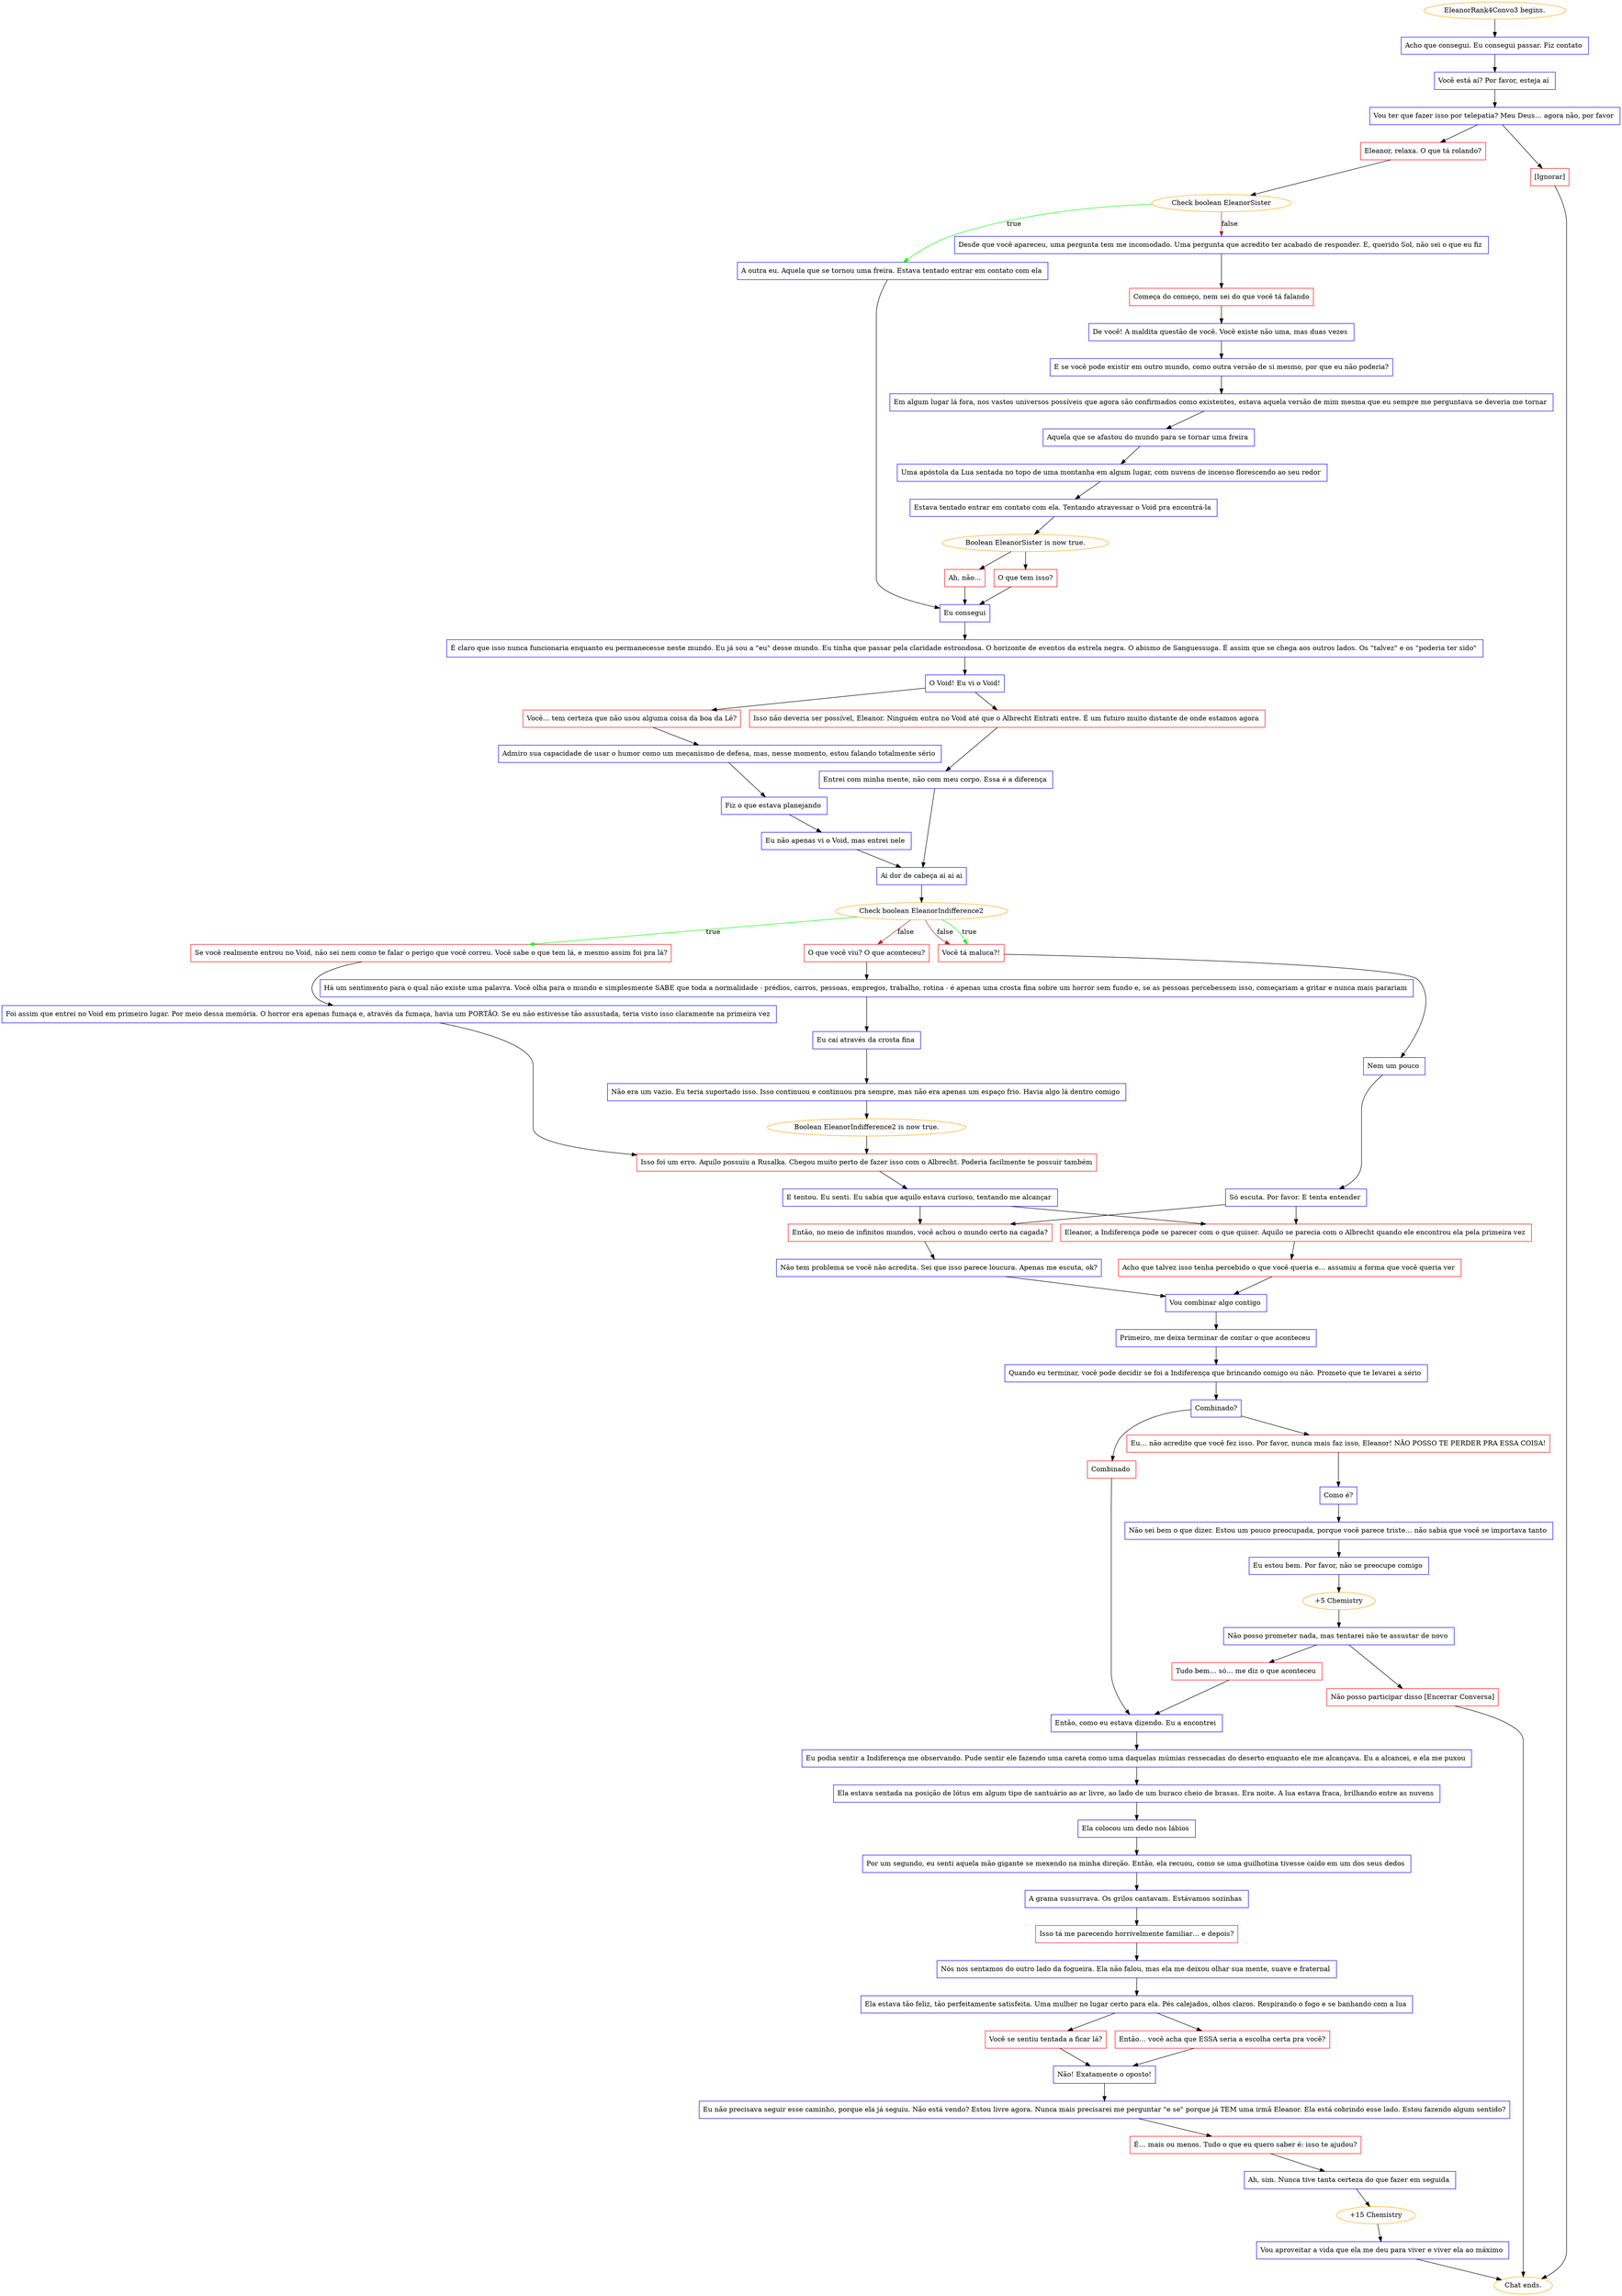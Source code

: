 digraph {
	"EleanorRank4Convo3 begins." [color=orange];
		"EleanorRank4Convo3 begins." -> j1884950955;
	j1884950955 [label="Acho que consegui. Eu consegui passar. Fiz contato ",shape=box,color=blue];
		j1884950955 -> j1453754585;
	j1453754585 [label="Você está aí? Por favor, esteja aí ",shape=box,color=blue];
		j1453754585 -> j3579099150;
	j3579099150 [label="Vou ter que fazer isso por telepatia? Meu Deus… agora não, por favor ",shape=box,color=blue];
		j3579099150 -> j1559304844;
		j3579099150 -> j1678137900;
	j1559304844 [label="Eleanor, relaxa. O que tá rolando?",shape=box,color=red];
		j1559304844 -> j654081298;
	j1678137900 [label="[Ignorar]",shape=box,color=red];
		j1678137900 -> "Chat ends.";
	j654081298 [label="Check boolean EleanorSister",color=orange];
		j654081298 -> j326201567 [label=true,color=green];
		j654081298 -> j4235714416 [label=false,color=brown];
	"Chat ends." [color=orange];
	j326201567 [label="A outra eu. Aquela que se tornou uma freira. Estava tentado entrar em contato com ela ",shape=box,color=blue];
		j326201567 -> j868658381;
	j4235714416 [label="Desde que você apareceu, uma pergunta tem me incomodado. Uma pergunta que acredito ter acabado de responder. E, querido Sol, não sei o que eu fiz ",shape=box,color=blue];
		j4235714416 -> j226012889;
	j868658381 [label="Eu consegui",shape=box,color=blue];
		j868658381 -> j3301824734;
	j226012889 [label="Começa do começo, nem sei do que você tá falando",shape=box,color=red];
		j226012889 -> j1794774137;
	j3301824734 [label="É claro que isso nunca funcionaria enquanto eu permanecesse neste mundo. Eu já sou a \"eu\" desse mundo. Eu tinha que passar pela claridade estrondosa. O horizonte de eventos da estrela negra. O abismo de Sanguessuga. É assim que se chega aos outros lados. Os \"talvez\" e os \"poderia ter sido\" ",shape=box,color=blue];
		j3301824734 -> j989864963;
	j1794774137 [label="De você! A maldita questão de você. Você existe não uma, mas duas vezes ",shape=box,color=blue];
		j1794774137 -> j307417043;
	j989864963 [label="O Void! Eu vi o Void!",shape=box,color=blue];
		j989864963 -> j2981777216;
		j989864963 -> j53257494;
	j307417043 [label="E se você pode existir em outro mundo, como outra versão de si mesmo, por que eu não poderia?",shape=box,color=blue];
		j307417043 -> j3631312716;
	j2981777216 [label="Você… tem certeza que não usou alguma coisa da boa da Lê?",shape=box,color=red];
		j2981777216 -> j2444119067;
	j53257494 [label="Isso não deveria ser possível, Eleanor. Ninguém entra no Void até que o Albrecht Entrati entre. É um futuro muito distante de onde estamos agora ",shape=box,color=red];
		j53257494 -> j756532193;
	j3631312716 [label="Em algum lugar lá fora, nos vastos universos possíveis que agora são confirmados como existentes, estava aquela versão de mim mesma que eu sempre me perguntava se deveria me tornar ",shape=box,color=blue];
		j3631312716 -> j1295787091;
	j2444119067 [label="Admiro sua capacidade de usar o humor como um mecanismo de defesa, mas, nesse momento, estou falando totalmente sério ",shape=box,color=blue];
		j2444119067 -> j192308770;
	j756532193 [label="Entrei com minha mente, não com meu corpo. Essa é a diferença ",shape=box,color=blue];
		j756532193 -> j698259399;
	j1295787091 [label="Aquela que se afastou do mundo para se tornar uma freira ",shape=box,color=blue];
		j1295787091 -> j3742712457;
	j192308770 [label="Fiz o que estava planejando ",shape=box,color=blue];
		j192308770 -> j2389774238;
	j698259399 [label="Ai dor de cabeça ai ai ai",shape=box,color=blue];
		j698259399 -> j3014708669;
	j3742712457 [label="Uma apóstola da Lua sentada no topo de uma montanha em algum lugar, com nuvens de incenso florescendo ao seu redor ",shape=box,color=blue];
		j3742712457 -> j1413467945;
	j2389774238 [label="Eu não apenas vi o Void, mas entrei nele ",shape=box,color=blue];
		j2389774238 -> j698259399;
	j3014708669 [label="Check boolean EleanorIndifference2",color=orange];
		j3014708669 -> j1265004624 [label=true,color=green];
		j3014708669 -> j4006607258 [label=true,color=green];
		j3014708669 -> j1199762535 [label=false,color=brown];
		j3014708669 -> j4006607258 [label=false,color=brown];
	j1413467945 [label="Estava tentado entrar em contato com ela. Tentando atravessar o Void pra encontrá-la ",shape=box,color=blue];
		j1413467945 -> j3212129121;
	j1265004624 [label="Se você realmente entrou no Void, não sei nem como te falar o perigo que você correu. Você sabe o que tem lá, e mesmo assim foi pra lá?",shape=box,color=red];
		j1265004624 -> j2167638526;
	j4006607258 [label="Você tá maluca?!",shape=box,color=red];
		j4006607258 -> j3767447490;
	j1199762535 [label="O que você viu? O que aconteceu?",shape=box,color=red];
		j1199762535 -> j3763847004;
	j3212129121 [label="Boolean EleanorSister is now true.",color=orange];
		j3212129121 -> j2774927563;
		j3212129121 -> j2391382653;
	j2167638526 [label="Foi assim que entrei no Void em primeiro lugar. Por meio dessa memória. O horror era apenas fumaça e, através da fumaça, havia um PORTÃO. Se eu não estivesse tão assustada, teria visto isso claramente na primeira vez ",shape=box,color=blue];
		j2167638526 -> j3148464122;
	j3767447490 [label="Nem um pouco ",shape=box,color=blue];
		j3767447490 -> j4226339848;
	j3763847004 [label="Há um sentimento para o qual não existe uma palavra. Você olha para o mundo e simplesmente SABE que toda a normalidade - prédios, carros, pessoas, empregos, trabalho, rotina - é apenas uma crosta fina sobre um horror sem fundo e, se as pessoas percebessem isso, começariam a gritar e nunca mais parariam ",shape=box,color=blue];
		j3763847004 -> j2662769554;
	j2774927563 [label="Ah, não…",shape=box,color=red];
		j2774927563 -> j868658381;
	j2391382653 [label="O que tem isso?",shape=box,color=red];
		j2391382653 -> j868658381;
	j3148464122 [label="Isso foi um erro. Aquilo possuiu a Rusalka. Chegou muito perto de fazer isso com o Albrecht. Poderia facilmente te possuir também",shape=box,color=red];
		j3148464122 -> j931455294;
	j4226339848 [label="Só escuta. Por favor. E tenta entender ",shape=box,color=blue];
		j4226339848 -> j3989479949;
		j4226339848 -> j615878379;
	j2662769554 [label="Eu caí através da crosta fina ",shape=box,color=blue];
		j2662769554 -> j3947146520;
	j931455294 [label="E tentou. Eu senti. Eu sabia que aquilo estava curioso, tentando me alcançar ",shape=box,color=blue];
		j931455294 -> j3989479949;
		j931455294 -> j615878379;
	j3989479949 [label="Então, no meio de infinitos mundos, você achou o mundo certo na cagada?",shape=box,color=red];
		j3989479949 -> j3535939900;
	j615878379 [label="Eleanor, a Indiferença pode se parecer com o que quiser. Aquilo se parecia com o Albrecht quando ele encontrou ela pela primeira vez ",shape=box,color=red];
		j615878379 -> j3770305378;
	j3947146520 [label="Não era um vazio. Eu teria suportado isso. Isso continuou e continuou pra sempre, mas não era apenas um espaço frio. Havia algo lá dentro comigo ",shape=box,color=blue];
		j3947146520 -> j3524302955;
	j3535939900 [label="Não tem problema se você não acredita. Sei que isso parece loucura. Apenas me escuta, ok?",shape=box,color=blue];
		j3535939900 -> j3941093962;
	j3770305378 [label="Acho que talvez isso tenha percebido o que você queria e… assumiu a forma que você queria ver ",shape=box,color=red];
		j3770305378 -> j3941093962;
	j3524302955 [label="Boolean EleanorIndifference2 is now true.",color=orange];
		j3524302955 -> j3148464122;
	j3941093962 [label="Vou combinar algo contigo ",shape=box,color=blue];
		j3941093962 -> j2034974561;
	j2034974561 [label="Primeiro, me deixa terminar de contar o que aconteceu ",shape=box,color=blue];
		j2034974561 -> j2872298278;
	j2872298278 [label="Quando eu terminar, você pode decidir se foi a Indiferença que brincando comigo ou não. Prometo que te levarei a sério ",shape=box,color=blue];
		j2872298278 -> j1149927590;
	j1149927590 [label="Combinado?",shape=box,color=blue];
		j1149927590 -> j2702398304;
		j1149927590 -> j2547655595;
	j2702398304 [label="Combinado ",shape=box,color=red];
		j2702398304 -> j707565804;
	j2547655595 [label="Eu… não acredito que você fez isso. Por favor, nunca mais faz isso, Eleanor! NÃO POSSO TE PERDER PRA ESSA COISA!",shape=box,color=red];
		j2547655595 -> j2852351299;
	j707565804 [label="Então, como eu estava dizendo. Eu a encontrei ",shape=box,color=blue];
		j707565804 -> j1921684306;
	j2852351299 [label="Como é?",shape=box,color=blue];
		j2852351299 -> j1973867640;
	j1921684306 [label="Eu podia sentir a Indiferença me observando. Pude sentir ele fazendo uma careta como uma daquelas múmias ressecadas do deserto enquanto ele me alcançava. Eu a alcancei, e ela me puxou ",shape=box,color=blue];
		j1921684306 -> j3835876309;
	j1973867640 [label="Não sei bem o que dizer. Estou um pouco preocupada, porque você parece triste… não sabia que você se importava tanto ",shape=box,color=blue];
		j1973867640 -> j173166152;
	j3835876309 [label="Ela estava sentada na posição de lótus em algum tipo de santuário ao ar livre, ao lado de um buraco cheio de brasas. Era noite. A lua estava fraca, brilhando entre as nuvens ",shape=box,color=blue];
		j3835876309 -> j547993453;
	j173166152 [label="Eu estou bem. Por favor, não se preocupe comigo ",shape=box,color=blue];
		j173166152 -> j700356323;
	j547993453 [label="Ela colocou um dedo nos lábios ",shape=box,color=blue];
		j547993453 -> j362523990;
	j700356323 [label="+5 Chemistry",color=orange];
		j700356323 -> j177212971;
	j362523990 [label="Por um segundo, eu senti aquela mão gigante se mexendo na minha direção. Então, ela recuou, como se uma guilhotina tivesse caído em um dos seus dedos ",shape=box,color=blue];
		j362523990 -> j990887162;
	j177212971 [label="Não posso prometer nada, mas tentarei não te assustar de novo ",shape=box,color=blue];
		j177212971 -> j965105168;
		j177212971 -> j420971223;
	j990887162 [label="A grama sussurrava. Os grilos cantavam. Estávamos sozinhas ",shape=box,color=blue];
		j990887162 -> j87987926;
	j965105168 [label="Tudo bem… só… me diz o que aconteceu ",shape=box,color=red];
		j965105168 -> j707565804;
	j420971223 [label="Não posso participar disso [Encerrar Conversa]",shape=box,color=red];
		j420971223 -> "Chat ends.";
	j87987926 [label="Isso tá me parecendo horrivelmente familiar… e depois?",shape=box,color=red];
		j87987926 -> j182405523;
	j182405523 [label="Nós nos sentamos do outro lado da fogueira. Ela não falou, mas ela me deixou olhar sua mente, suave e fraternal ",shape=box,color=blue];
		j182405523 -> j1347857509;
	j1347857509 [label="Ela estava tão feliz, tão perfeitamente satisfeita. Uma mulher no lugar certo para ela. Pés calejados, olhos claros. Respirando o fogo e se banhando com a lua ",shape=box,color=blue];
		j1347857509 -> j1321547184;
		j1347857509 -> j3520414738;
	j1321547184 [label="Então… você acha que ESSA seria a escolha certa pra você?",shape=box,color=red];
		j1321547184 -> j3371827783;
	j3520414738 [label="Você se sentiu tentada a ficar lá?",shape=box,color=red];
		j3520414738 -> j3371827783;
	j3371827783 [label="Não! Exatamente o oposto!",shape=box,color=blue];
		j3371827783 -> j3271118058;
	j3271118058 [label="Eu não precisava seguir esse caminho, porque ela já seguiu. Não está vendo? Estou livre agora. Nunca mais precisarei me perguntar \"e se\" porque já TEM uma irmã Eleanor. Ela está cobrindo esse lado. Estou fazendo algum sentido?",shape=box,color=blue];
		j3271118058 -> j1352171232;
	j1352171232 [label="É… mais ou menos. Tudo o que eu quero saber é: isso te ajudou?",shape=box,color=red];
		j1352171232 -> j3163678629;
	j3163678629 [label="Ah, sim. Nunca tive tanta certeza do que fazer em seguida ",shape=box,color=blue];
		j3163678629 -> j2913769279;
	j2913769279 [label="+15 Chemistry",color=orange];
		j2913769279 -> j1062172221;
	j1062172221 [label="Vou aproveitar a vida que ela me deu para viver e viver ela ao máximo ",shape=box,color=blue];
		j1062172221 -> "Chat ends.";
}